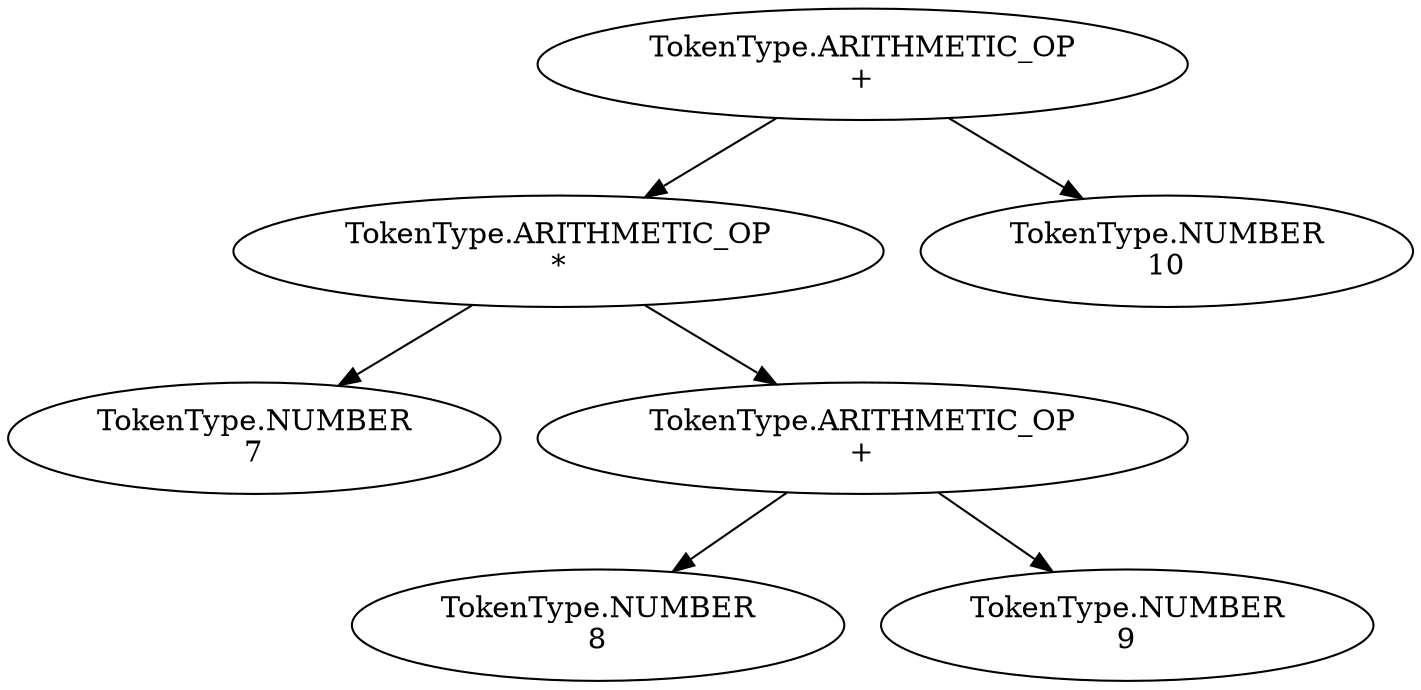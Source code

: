 digraph AST {
  node0 [label="TokenType.ARITHMETIC_OP\n+"];
  node1 [label="TokenType.ARITHMETIC_OP\n*"];
  node0 -> node1;
  node2 [label="TokenType.NUMBER\n7"];
  node1 -> node2;
  node3 [label="TokenType.ARITHMETIC_OP\n+"];
  node1 -> node3;
  node4 [label="TokenType.NUMBER\n8"];
  node3 -> node4;
  node5 [label="TokenType.NUMBER\n9"];
  node3 -> node5;
  node6 [label="TokenType.NUMBER\n10"];
  node0 -> node6;
}
